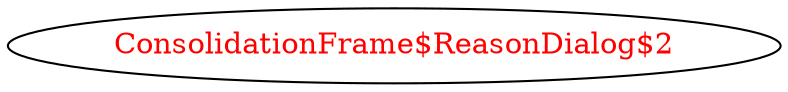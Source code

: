 digraph dependencyGraph {
 concentrate=true;
 ranksep="2.0";
 rankdir="LR"; 
 splines="ortho";
"ConsolidationFrame$ReasonDialog$2" [fontcolor="red"];
}